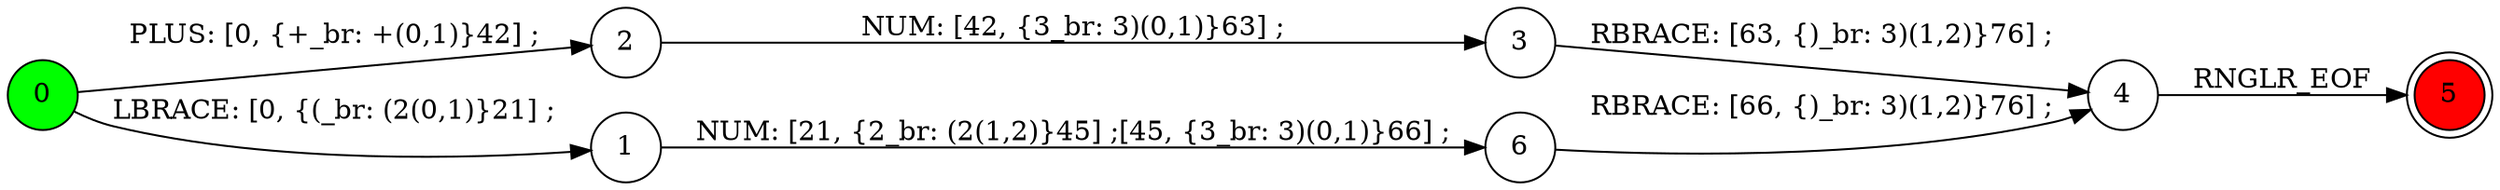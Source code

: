 digraph G {
rankdir = LR
node [shape = circle]
0[style=filled, fillcolor=green]
5[shape = doublecircle, style=filled, fillcolor=red]
{ rank=same; 0 }
{ rank=min; 0 }
{ rank=same; 5 }
{ rank=max; 5 }
0 -> 2 [label="PLUS: [0, {+_br: +(0,1)}42] ;"]; 
0 -> 1 [label="LBRACE: [0, {(_br: (2(0,1)}21] ;"]; 
2 -> 3 [label="NUM: [42, {3_br: 3)(0,1)}63] ;"]; 
1 -> 6 [label="NUM: [21, {2_br: (2(1,2)}45] ;[45, {3_br: 3)(0,1)}66] ;"]; 
6 -> 4 [label="RBRACE: [66, {)_br: 3)(1,2)}76] ;"]; 
3 -> 4 [label="RBRACE: [63, {)_br: 3)(1,2)}76] ;"]; 
4 -> 5 [label="RNGLR_EOF"]; 

}